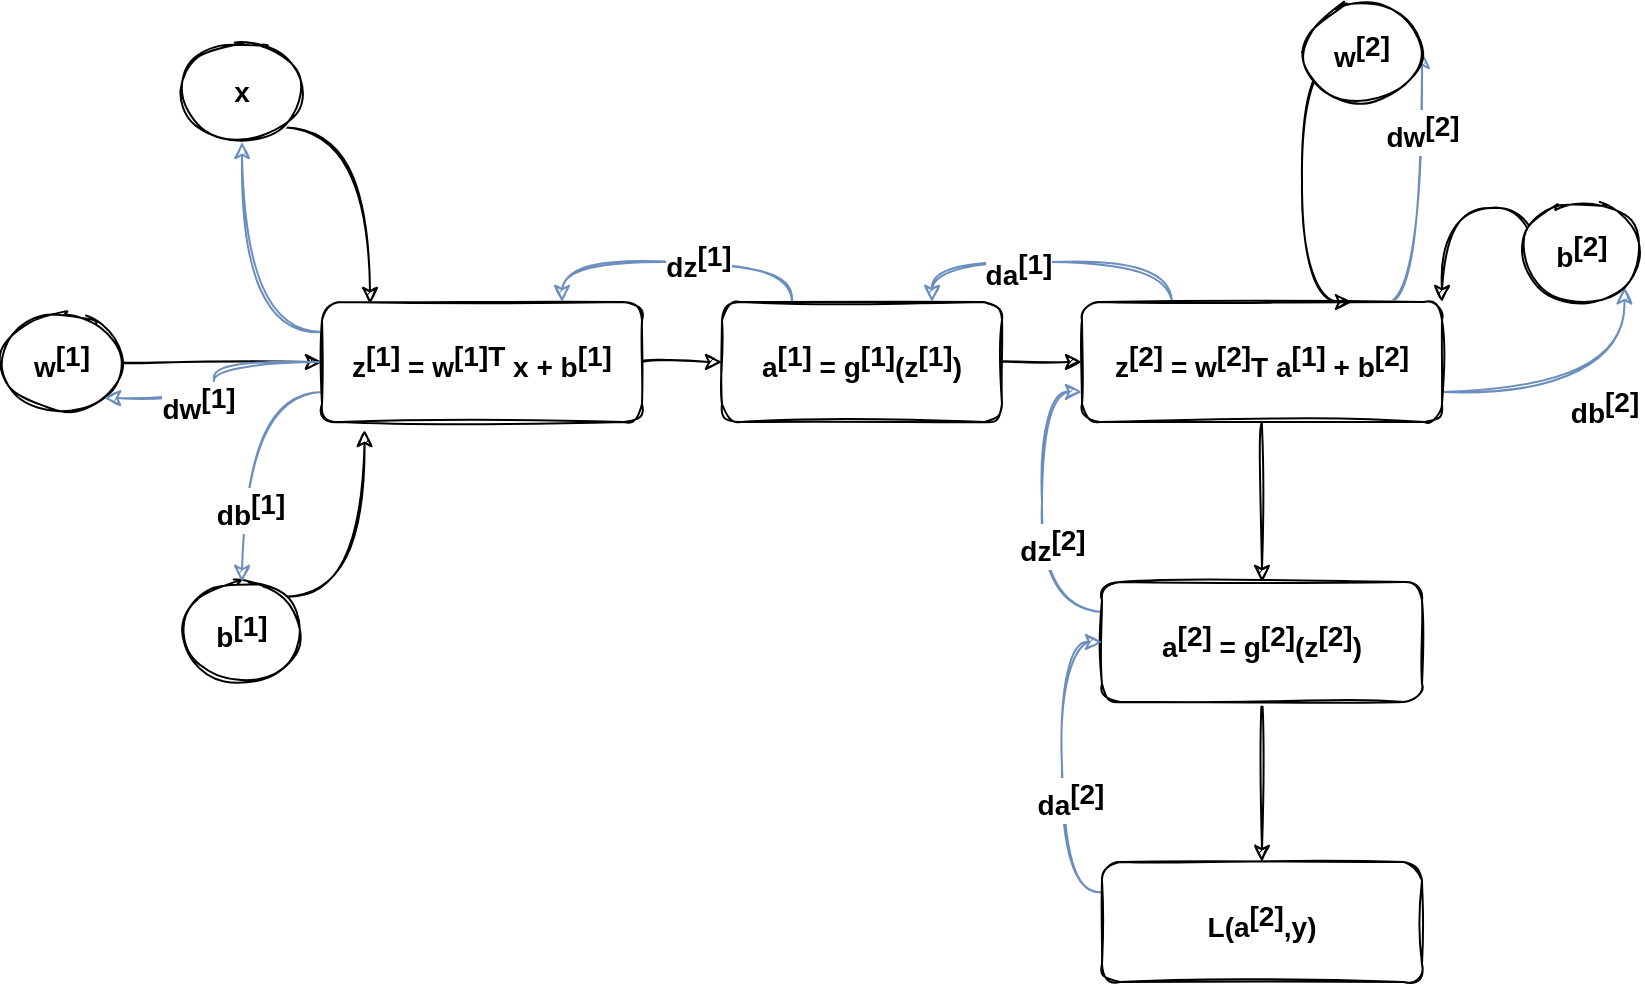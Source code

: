<mxfile version="15.0.6" type="device"><diagram id="ABZdzFE_xwe7vg7sEeAd" name="Page-1"><mxGraphModel dx="865" dy="524" grid="1" gridSize="10" guides="1" tooltips="1" connect="1" arrows="1" fold="1" page="1" pageScale="1" pageWidth="850" pageHeight="1100" background="none" math="0" shadow="0"><root><mxCell id="0"/><mxCell id="1" parent="0"/><mxCell id="jf9nxxL-DgqfhlmQILAN-29" style="edgeStyle=orthogonalEdgeStyle;orthogonalLoop=1;jettySize=auto;html=1;exitX=1;exitY=1;exitDx=0;exitDy=0;entryX=0.15;entryY=0.017;entryDx=0;entryDy=0;entryPerimeter=0;fontSize=14;fontStyle=1;sketch=1;curved=1;" edge="1" parent="1" source="jf9nxxL-DgqfhlmQILAN-5" target="jf9nxxL-DgqfhlmQILAN-13"><mxGeometry relative="1" as="geometry"/></mxCell><mxCell id="jf9nxxL-DgqfhlmQILAN-5" value="x" style="ellipse;whiteSpace=wrap;html=1;fontSize=14;fontStyle=1;rounded=1;sketch=1;" vertex="1" parent="1"><mxGeometry x="250" y="20" width="60" height="50" as="geometry"/></mxCell><mxCell id="jf9nxxL-DgqfhlmQILAN-30" style="edgeStyle=orthogonalEdgeStyle;orthogonalLoop=1;jettySize=auto;html=1;entryX=0;entryY=0.5;entryDx=0;entryDy=0;fontSize=14;fontStyle=1;sketch=1;curved=1;" edge="1" parent="1" source="jf9nxxL-DgqfhlmQILAN-7" target="jf9nxxL-DgqfhlmQILAN-13"><mxGeometry relative="1" as="geometry"/></mxCell><mxCell id="jf9nxxL-DgqfhlmQILAN-7" value="w&lt;sup style=&quot;font-size: 14px;&quot;&gt;[1]&lt;/sup&gt;" style="ellipse;whiteSpace=wrap;html=1;fontSize=14;fontStyle=1;rounded=1;sketch=1;" vertex="1" parent="1"><mxGeometry x="160" y="155" width="60" height="50" as="geometry"/></mxCell><mxCell id="jf9nxxL-DgqfhlmQILAN-31" style="edgeStyle=orthogonalEdgeStyle;orthogonalLoop=1;jettySize=auto;html=1;exitX=1;exitY=0;exitDx=0;exitDy=0;entryX=0.133;entryY=1.067;entryDx=0;entryDy=0;entryPerimeter=0;fontSize=14;fontStyle=1;sketch=1;curved=1;" edge="1" parent="1" source="jf9nxxL-DgqfhlmQILAN-8" target="jf9nxxL-DgqfhlmQILAN-13"><mxGeometry relative="1" as="geometry"/></mxCell><mxCell id="jf9nxxL-DgqfhlmQILAN-8" value="b&lt;sup style=&quot;font-size: 14px;&quot;&gt;[1]&lt;/sup&gt;" style="ellipse;whiteSpace=wrap;html=1;fontSize=14;fontStyle=1;rounded=1;sketch=1;" vertex="1" parent="1"><mxGeometry x="250" y="290" width="60" height="50" as="geometry"/></mxCell><mxCell id="jf9nxxL-DgqfhlmQILAN-16" value="" style="edgeStyle=orthogonalEdgeStyle;orthogonalLoop=1;jettySize=auto;html=1;fontSize=14;fontStyle=1;sketch=1;curved=1;" edge="1" parent="1" source="jf9nxxL-DgqfhlmQILAN-13" target="jf9nxxL-DgqfhlmQILAN-15"><mxGeometry relative="1" as="geometry"/></mxCell><mxCell id="jf9nxxL-DgqfhlmQILAN-37" style="edgeStyle=orthogonalEdgeStyle;orthogonalLoop=1;jettySize=auto;html=1;exitX=0;exitY=0.25;exitDx=0;exitDy=0;entryX=0.5;entryY=1;entryDx=0;entryDy=0;fillColor=#dae8fc;strokeColor=#6c8ebf;fontSize=14;fontStyle=1;sketch=1;curved=1;" edge="1" parent="1" source="jf9nxxL-DgqfhlmQILAN-13" target="jf9nxxL-DgqfhlmQILAN-5"><mxGeometry relative="1" as="geometry"/></mxCell><mxCell id="jf9nxxL-DgqfhlmQILAN-38" style="edgeStyle=orthogonalEdgeStyle;orthogonalLoop=1;jettySize=auto;html=1;exitX=0;exitY=0.5;exitDx=0;exitDy=0;fillColor=#dae8fc;strokeColor=#6c8ebf;fontSize=14;fontStyle=1;sketch=1;curved=1;" edge="1" parent="1" source="jf9nxxL-DgqfhlmQILAN-13"><mxGeometry relative="1" as="geometry"><mxPoint x="211" y="198" as="targetPoint"/></mxGeometry></mxCell><mxCell id="jf9nxxL-DgqfhlmQILAN-61" value="dw&lt;sup style=&quot;font-size: 14px;&quot;&gt;[1]&lt;/sup&gt;" style="edgeLabel;html=1;align=center;verticalAlign=middle;resizable=0;points=[];fontSize=14;fontStyle=1;rounded=1;sketch=1;" vertex="1" connectable="0" parent="jf9nxxL-DgqfhlmQILAN-38"><mxGeometry x="0.274" y="2" relative="1" as="geometry"><mxPoint as="offset"/></mxGeometry></mxCell><mxCell id="jf9nxxL-DgqfhlmQILAN-39" style="edgeStyle=orthogonalEdgeStyle;orthogonalLoop=1;jettySize=auto;html=1;exitX=0;exitY=0.75;exitDx=0;exitDy=0;entryX=0.5;entryY=0;entryDx=0;entryDy=0;fillColor=#dae8fc;strokeColor=#6c8ebf;fontSize=14;fontStyle=1;sketch=1;curved=1;" edge="1" parent="1" source="jf9nxxL-DgqfhlmQILAN-13" target="jf9nxxL-DgqfhlmQILAN-8"><mxGeometry relative="1" as="geometry"/></mxCell><mxCell id="jf9nxxL-DgqfhlmQILAN-62" value="db&lt;sup style=&quot;font-size: 14px;&quot;&gt;[1]&lt;/sup&gt;" style="edgeLabel;html=1;align=center;verticalAlign=middle;resizable=0;points=[];fontSize=14;fontStyle=1;rounded=1;sketch=1;" vertex="1" connectable="0" parent="jf9nxxL-DgqfhlmQILAN-39"><mxGeometry x="0.465" y="4" relative="1" as="geometry"><mxPoint as="offset"/></mxGeometry></mxCell><mxCell id="jf9nxxL-DgqfhlmQILAN-13" value="z&lt;sup style=&quot;font-size: 14px;&quot;&gt;[1]&lt;/sup&gt; = w&lt;sup style=&quot;font-size: 14px;&quot;&gt;[1]T&lt;/sup&gt; x + b&lt;sup style=&quot;font-size: 14px;&quot;&gt;[1]&lt;/sup&gt;" style="whiteSpace=wrap;html=1;fontSize=14;fontStyle=1;rounded=1;sketch=1;" vertex="1" parent="1"><mxGeometry x="320" y="150" width="160" height="60" as="geometry"/></mxCell><mxCell id="jf9nxxL-DgqfhlmQILAN-18" value="" style="edgeStyle=orthogonalEdgeStyle;orthogonalLoop=1;jettySize=auto;html=1;fontSize=14;fontStyle=1;sketch=1;curved=1;" edge="1" parent="1" source="jf9nxxL-DgqfhlmQILAN-15" target="jf9nxxL-DgqfhlmQILAN-17"><mxGeometry relative="1" as="geometry"/></mxCell><mxCell id="jf9nxxL-DgqfhlmQILAN-35" style="edgeStyle=orthogonalEdgeStyle;orthogonalLoop=1;jettySize=auto;html=1;exitX=0.25;exitY=0;exitDx=0;exitDy=0;entryX=0.75;entryY=0;entryDx=0;entryDy=0;fillColor=#dae8fc;strokeColor=#6c8ebf;fontSize=14;fontStyle=1;sketch=1;curved=1;" edge="1" parent="1" source="jf9nxxL-DgqfhlmQILAN-15" target="jf9nxxL-DgqfhlmQILAN-13"><mxGeometry relative="1" as="geometry"/></mxCell><mxCell id="jf9nxxL-DgqfhlmQILAN-60" value="dz&lt;sup style=&quot;font-size: 14px;&quot;&gt;[1]&lt;/sup&gt;" style="edgeLabel;html=1;align=center;verticalAlign=middle;resizable=0;points=[];fontSize=14;fontStyle=1;rounded=1;sketch=1;" vertex="1" connectable="0" parent="jf9nxxL-DgqfhlmQILAN-35"><mxGeometry x="-0.131" relative="1" as="geometry"><mxPoint as="offset"/></mxGeometry></mxCell><mxCell id="jf9nxxL-DgqfhlmQILAN-15" value="a&lt;sup style=&quot;font-size: 14px;&quot;&gt;[1]&lt;/sup&gt; = g&lt;sup style=&quot;font-size: 14px;&quot;&gt;[1]&lt;/sup&gt;(z&lt;sup style=&quot;font-size: 14px;&quot;&gt;[1]&lt;/sup&gt;)" style="whiteSpace=wrap;html=1;fontSize=14;fontStyle=1;rounded=1;sketch=1;" vertex="1" parent="1"><mxGeometry x="520" y="150" width="140" height="60" as="geometry"/></mxCell><mxCell id="jf9nxxL-DgqfhlmQILAN-20" value="" style="edgeStyle=orthogonalEdgeStyle;orthogonalLoop=1;jettySize=auto;html=1;fontSize=14;fontStyle=1;sketch=1;curved=1;" edge="1" parent="1" source="jf9nxxL-DgqfhlmQILAN-17" target="jf9nxxL-DgqfhlmQILAN-19"><mxGeometry relative="1" as="geometry"/></mxCell><mxCell id="jf9nxxL-DgqfhlmQILAN-34" style="edgeStyle=orthogonalEdgeStyle;orthogonalLoop=1;jettySize=auto;html=1;exitX=0.25;exitY=0;exitDx=0;exitDy=0;entryX=0.75;entryY=0;entryDx=0;entryDy=0;fillColor=#dae8fc;strokeColor=#6c8ebf;fontSize=14;fontStyle=1;sketch=1;curved=1;" edge="1" parent="1" source="jf9nxxL-DgqfhlmQILAN-17" target="jf9nxxL-DgqfhlmQILAN-15"><mxGeometry relative="1" as="geometry"/></mxCell><mxCell id="jf9nxxL-DgqfhlmQILAN-58" value="da&lt;sup style=&quot;font-size: 14px;&quot;&gt;[1]&lt;/sup&gt;" style="edgeLabel;html=1;align=center;verticalAlign=middle;resizable=0;points=[];fontSize=14;fontStyle=1;rounded=1;sketch=1;" vertex="1" connectable="0" parent="jf9nxxL-DgqfhlmQILAN-34"><mxGeometry x="0.212" y="4" relative="1" as="geometry"><mxPoint as="offset"/></mxGeometry></mxCell><mxCell id="jf9nxxL-DgqfhlmQILAN-49" style="edgeStyle=orthogonalEdgeStyle;orthogonalLoop=1;jettySize=auto;html=1;exitX=0.844;exitY=0.012;exitDx=0;exitDy=0;fillColor=#dae8fc;strokeColor=#6c8ebf;fontSize=14;fontStyle=1;exitPerimeter=0;sketch=1;curved=1;" edge="1" parent="1" source="jf9nxxL-DgqfhlmQILAN-17" target="jf9nxxL-DgqfhlmQILAN-40"><mxGeometry relative="1" as="geometry"><Array as="points"><mxPoint x="870" y="151"/></Array></mxGeometry></mxCell><mxCell id="jf9nxxL-DgqfhlmQILAN-64" value="dw&lt;sup style=&quot;font-size: 14px&quot;&gt;[2]&lt;/sup&gt;" style="edgeLabel;html=1;align=center;verticalAlign=middle;resizable=0;points=[];fontSize=14;fontStyle=1;rounded=1;sketch=1;" vertex="1" connectable="0" parent="jf9nxxL-DgqfhlmQILAN-49"><mxGeometry x="0.444" relative="1" as="geometry"><mxPoint as="offset"/></mxGeometry></mxCell><mxCell id="jf9nxxL-DgqfhlmQILAN-50" style="edgeStyle=orthogonalEdgeStyle;orthogonalLoop=1;jettySize=auto;html=1;exitX=1;exitY=0.75;exitDx=0;exitDy=0;entryX=1;entryY=1;entryDx=0;entryDy=0;fillColor=#dae8fc;strokeColor=#6c8ebf;fontSize=14;fontStyle=1;sketch=1;curved=1;" edge="1" parent="1" source="jf9nxxL-DgqfhlmQILAN-17" target="jf9nxxL-DgqfhlmQILAN-41"><mxGeometry relative="1" as="geometry"><Array as="points"><mxPoint x="971" y="195"/></Array></mxGeometry></mxCell><mxCell id="jf9nxxL-DgqfhlmQILAN-56" value="db&lt;sup style=&quot;font-size: 14px;&quot;&gt;[2]&lt;/sup&gt;" style="edgeLabel;html=1;align=center;verticalAlign=middle;resizable=0;points=[];fontSize=14;fontStyle=1;rounded=1;sketch=1;" vertex="1" connectable="0" parent="jf9nxxL-DgqfhlmQILAN-50"><mxGeometry x="0.13" y="-8" relative="1" as="geometry"><mxPoint as="offset"/></mxGeometry></mxCell><mxCell id="jf9nxxL-DgqfhlmQILAN-17" value="z&lt;sup style=&quot;font-size: 14px;&quot;&gt;[2]&lt;/sup&gt; = w&lt;sup style=&quot;font-size: 14px;&quot;&gt;[2]&lt;/sup&gt;T a&lt;sup style=&quot;font-size: 14px;&quot;&gt;[1]&lt;/sup&gt; + b&lt;sup style=&quot;font-size: 14px;&quot;&gt;[2]&lt;/sup&gt;" style="whiteSpace=wrap;html=1;fontSize=14;fontStyle=1;rounded=1;sketch=1;" vertex="1" parent="1"><mxGeometry x="700" y="150" width="180" height="60" as="geometry"/></mxCell><mxCell id="jf9nxxL-DgqfhlmQILAN-22" value="" style="edgeStyle=orthogonalEdgeStyle;orthogonalLoop=1;jettySize=auto;html=1;fontSize=14;fontStyle=1;sketch=1;curved=1;" edge="1" parent="1" source="jf9nxxL-DgqfhlmQILAN-19" target="jf9nxxL-DgqfhlmQILAN-21"><mxGeometry relative="1" as="geometry"/></mxCell><mxCell id="jf9nxxL-DgqfhlmQILAN-33" style="edgeStyle=orthogonalEdgeStyle;orthogonalLoop=1;jettySize=auto;html=1;exitX=0;exitY=0.25;exitDx=0;exitDy=0;entryX=0;entryY=0.75;entryDx=0;entryDy=0;fillColor=#dae8fc;strokeColor=#6c8ebf;fontSize=14;fontStyle=1;sketch=1;curved=1;" edge="1" parent="1" source="jf9nxxL-DgqfhlmQILAN-19" target="jf9nxxL-DgqfhlmQILAN-17"><mxGeometry relative="1" as="geometry"/></mxCell><mxCell id="jf9nxxL-DgqfhlmQILAN-55" value="dz&lt;sup style=&quot;font-size: 14px;&quot;&gt;[2]&lt;/sup&gt;" style="edgeLabel;html=1;align=center;verticalAlign=middle;resizable=0;points=[];fontSize=14;fontStyle=1;rounded=1;sketch=1;" vertex="1" connectable="0" parent="jf9nxxL-DgqfhlmQILAN-33"><mxGeometry x="-0.209" y="-5" relative="1" as="geometry"><mxPoint as="offset"/></mxGeometry></mxCell><mxCell id="jf9nxxL-DgqfhlmQILAN-19" value="a&lt;sup style=&quot;font-size: 14px;&quot;&gt;[2]&lt;/sup&gt; = g&lt;sup style=&quot;font-size: 14px;&quot;&gt;[2]&lt;/sup&gt;(z&lt;sup style=&quot;font-size: 14px;&quot;&gt;[2]&lt;/sup&gt;)" style="whiteSpace=wrap;html=1;fontSize=14;fontStyle=1;rounded=1;sketch=1;" vertex="1" parent="1"><mxGeometry x="710" y="290" width="160" height="60" as="geometry"/></mxCell><mxCell id="jf9nxxL-DgqfhlmQILAN-32" style="edgeStyle=orthogonalEdgeStyle;orthogonalLoop=1;jettySize=auto;html=1;exitX=0;exitY=0.25;exitDx=0;exitDy=0;entryX=0;entryY=0.5;entryDx=0;entryDy=0;fillColor=#dae8fc;strokeColor=#6c8ebf;fontSize=14;fontStyle=1;sketch=1;curved=1;" edge="1" parent="1" source="jf9nxxL-DgqfhlmQILAN-21" target="jf9nxxL-DgqfhlmQILAN-19"><mxGeometry relative="1" as="geometry"/></mxCell><mxCell id="jf9nxxL-DgqfhlmQILAN-54" value="da&lt;sup style=&quot;font-size: 14px;&quot;&gt;[2]&lt;/sup&gt;" style="edgeLabel;html=1;align=center;verticalAlign=middle;resizable=0;points=[];fontSize=14;fontStyle=1;rounded=1;sketch=1;" vertex="1" connectable="0" parent="jf9nxxL-DgqfhlmQILAN-32"><mxGeometry x="-0.202" y="-4" relative="1" as="geometry"><mxPoint as="offset"/></mxGeometry></mxCell><mxCell id="jf9nxxL-DgqfhlmQILAN-21" value="L(a&lt;sup style=&quot;font-size: 14px;&quot;&gt;[2]&lt;/sup&gt;,y)" style="whiteSpace=wrap;html=1;fontSize=14;fontStyle=1;rounded=1;sketch=1;" vertex="1" parent="1"><mxGeometry x="710" y="430" width="160" height="60" as="geometry"/></mxCell><mxCell id="jf9nxxL-DgqfhlmQILAN-44" style="edgeStyle=orthogonalEdgeStyle;orthogonalLoop=1;jettySize=auto;html=1;exitX=0;exitY=0.5;exitDx=0;exitDy=0;entryX=0.75;entryY=0;entryDx=0;entryDy=0;fontSize=14;fontStyle=1;sketch=1;curved=1;" edge="1" parent="1" source="jf9nxxL-DgqfhlmQILAN-40" target="jf9nxxL-DgqfhlmQILAN-17"><mxGeometry relative="1" as="geometry"><Array as="points"><mxPoint x="840" y="30"/><mxPoint x="810" y="30"/><mxPoint x="810" y="150"/></Array></mxGeometry></mxCell><mxCell id="jf9nxxL-DgqfhlmQILAN-40" value="w&lt;sup style=&quot;font-size: 14px;&quot;&gt;[2]&lt;/sup&gt;" style="ellipse;whiteSpace=wrap;html=1;fontSize=14;fontStyle=1;rounded=1;sketch=1;" vertex="1" parent="1"><mxGeometry x="810" width="60" height="50" as="geometry"/></mxCell><mxCell id="jf9nxxL-DgqfhlmQILAN-48" style="edgeStyle=orthogonalEdgeStyle;orthogonalLoop=1;jettySize=auto;html=1;exitX=0;exitY=1;exitDx=0;exitDy=0;entryX=1;entryY=0;entryDx=0;entryDy=0;fontSize=14;fontStyle=1;sketch=1;curved=1;" edge="1" parent="1" source="jf9nxxL-DgqfhlmQILAN-41" target="jf9nxxL-DgqfhlmQILAN-17"><mxGeometry relative="1" as="geometry"><Array as="points"><mxPoint x="880" y="103"/></Array></mxGeometry></mxCell><mxCell id="jf9nxxL-DgqfhlmQILAN-41" value="b&lt;sup style=&quot;font-size: 14px;&quot;&gt;[2]&lt;/sup&gt;" style="ellipse;whiteSpace=wrap;html=1;fontSize=14;fontStyle=1;rounded=1;sketch=1;" vertex="1" parent="1"><mxGeometry x="920" y="100" width="60" height="50" as="geometry"/></mxCell></root></mxGraphModel></diagram></mxfile>